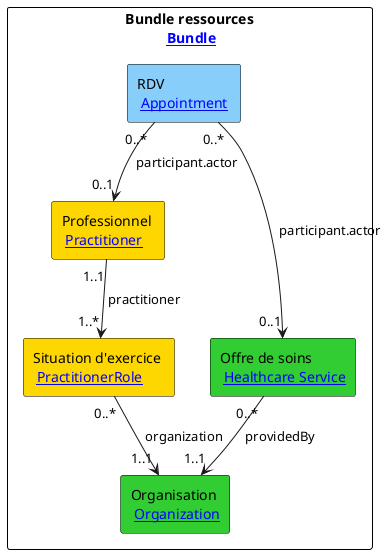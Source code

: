 @startuml


'Declaration des éléments

    rectangle "Bundle ressources\n [[StructureDefinition-sas-bundle-appointment-lrm.html Bundle]]" #line:Black;text:Black{
  
    rectangle "RDV\n [[StructureDefinition-sas-appointment-lrm.html Appointment]] " as Ap#LightSkyBlue;line:Black;text:Black

    rectangle "Professionnel \n [[StructureDefinition-sas-practitioner-lrm.html Practitioner]]" as PS #Gold;line:Black;text:Black

    rectangle "Situation d'exercice \n [[StructureDefinition-sas-practitioner-role-lrm.html PractitionerRole]]" as PR #Gold;line:Black;text:Black

    rectangle "Offre de soins \n [[StructureDefinition-sas-healthcareservice-lrm.html Healthcare Service]]" as HS #LimeGreen;line:Black;text:Black

    rectangle "Organisation \n [[StructureDefinition-sas-organization-lrm.html Organization]]" as Orga #LimeGreen;line:Black;text:Black
    }

    
'Liens entre éléments    
Ap"0..*"--->"0..1" HS: " participant.actor" 
Ap"0..*"-->"0..1" PS :" participant.actor"
PS"1..1"-->"1..*" PR : " practitioner"
PR"0..*"-->"1..1" Orga : " organization"
HS "0..*"-->"1..1" Orga : " providedBy"
    

@enduml